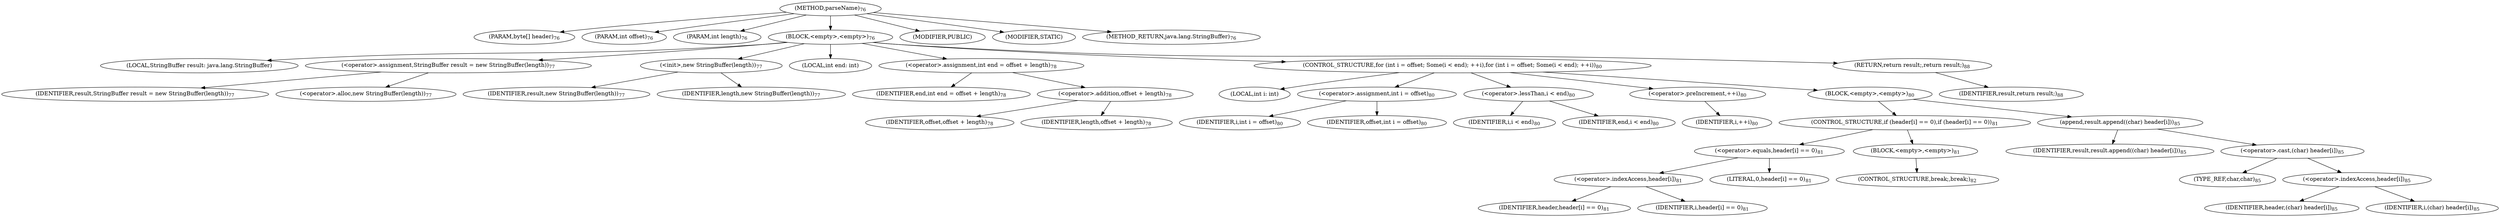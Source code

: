 digraph "parseName" {  
"106" [label = <(METHOD,parseName)<SUB>76</SUB>> ]
"107" [label = <(PARAM,byte[] header)<SUB>76</SUB>> ]
"108" [label = <(PARAM,int offset)<SUB>76</SUB>> ]
"109" [label = <(PARAM,int length)<SUB>76</SUB>> ]
"110" [label = <(BLOCK,&lt;empty&gt;,&lt;empty&gt;)<SUB>76</SUB>> ]
"4" [label = <(LOCAL,StringBuffer result: java.lang.StringBuffer)> ]
"111" [label = <(&lt;operator&gt;.assignment,StringBuffer result = new StringBuffer(length))<SUB>77</SUB>> ]
"112" [label = <(IDENTIFIER,result,StringBuffer result = new StringBuffer(length))<SUB>77</SUB>> ]
"113" [label = <(&lt;operator&gt;.alloc,new StringBuffer(length))<SUB>77</SUB>> ]
"114" [label = <(&lt;init&gt;,new StringBuffer(length))<SUB>77</SUB>> ]
"3" [label = <(IDENTIFIER,result,new StringBuffer(length))<SUB>77</SUB>> ]
"115" [label = <(IDENTIFIER,length,new StringBuffer(length))<SUB>77</SUB>> ]
"116" [label = <(LOCAL,int end: int)> ]
"117" [label = <(&lt;operator&gt;.assignment,int end = offset + length)<SUB>78</SUB>> ]
"118" [label = <(IDENTIFIER,end,int end = offset + length)<SUB>78</SUB>> ]
"119" [label = <(&lt;operator&gt;.addition,offset + length)<SUB>78</SUB>> ]
"120" [label = <(IDENTIFIER,offset,offset + length)<SUB>78</SUB>> ]
"121" [label = <(IDENTIFIER,length,offset + length)<SUB>78</SUB>> ]
"122" [label = <(CONTROL_STRUCTURE,for (int i = offset; Some(i &lt; end); ++i),for (int i = offset; Some(i &lt; end); ++i))<SUB>80</SUB>> ]
"123" [label = <(LOCAL,int i: int)> ]
"124" [label = <(&lt;operator&gt;.assignment,int i = offset)<SUB>80</SUB>> ]
"125" [label = <(IDENTIFIER,i,int i = offset)<SUB>80</SUB>> ]
"126" [label = <(IDENTIFIER,offset,int i = offset)<SUB>80</SUB>> ]
"127" [label = <(&lt;operator&gt;.lessThan,i &lt; end)<SUB>80</SUB>> ]
"128" [label = <(IDENTIFIER,i,i &lt; end)<SUB>80</SUB>> ]
"129" [label = <(IDENTIFIER,end,i &lt; end)<SUB>80</SUB>> ]
"130" [label = <(&lt;operator&gt;.preIncrement,++i)<SUB>80</SUB>> ]
"131" [label = <(IDENTIFIER,i,++i)<SUB>80</SUB>> ]
"132" [label = <(BLOCK,&lt;empty&gt;,&lt;empty&gt;)<SUB>80</SUB>> ]
"133" [label = <(CONTROL_STRUCTURE,if (header[i] == 0),if (header[i] == 0))<SUB>81</SUB>> ]
"134" [label = <(&lt;operator&gt;.equals,header[i] == 0)<SUB>81</SUB>> ]
"135" [label = <(&lt;operator&gt;.indexAccess,header[i])<SUB>81</SUB>> ]
"136" [label = <(IDENTIFIER,header,header[i] == 0)<SUB>81</SUB>> ]
"137" [label = <(IDENTIFIER,i,header[i] == 0)<SUB>81</SUB>> ]
"138" [label = <(LITERAL,0,header[i] == 0)<SUB>81</SUB>> ]
"139" [label = <(BLOCK,&lt;empty&gt;,&lt;empty&gt;)<SUB>81</SUB>> ]
"140" [label = <(CONTROL_STRUCTURE,break;,break;)<SUB>82</SUB>> ]
"141" [label = <(append,result.append((char) header[i]))<SUB>85</SUB>> ]
"142" [label = <(IDENTIFIER,result,result.append((char) header[i]))<SUB>85</SUB>> ]
"143" [label = <(&lt;operator&gt;.cast,(char) header[i])<SUB>85</SUB>> ]
"144" [label = <(TYPE_REF,char,char)<SUB>85</SUB>> ]
"145" [label = <(&lt;operator&gt;.indexAccess,header[i])<SUB>85</SUB>> ]
"146" [label = <(IDENTIFIER,header,(char) header[i])<SUB>85</SUB>> ]
"147" [label = <(IDENTIFIER,i,(char) header[i])<SUB>85</SUB>> ]
"148" [label = <(RETURN,return result;,return result;)<SUB>88</SUB>> ]
"149" [label = <(IDENTIFIER,result,return result;)<SUB>88</SUB>> ]
"150" [label = <(MODIFIER,PUBLIC)> ]
"151" [label = <(MODIFIER,STATIC)> ]
"152" [label = <(METHOD_RETURN,java.lang.StringBuffer)<SUB>76</SUB>> ]
  "106" -> "107" 
  "106" -> "108" 
  "106" -> "109" 
  "106" -> "110" 
  "106" -> "150" 
  "106" -> "151" 
  "106" -> "152" 
  "110" -> "4" 
  "110" -> "111" 
  "110" -> "114" 
  "110" -> "116" 
  "110" -> "117" 
  "110" -> "122" 
  "110" -> "148" 
  "111" -> "112" 
  "111" -> "113" 
  "114" -> "3" 
  "114" -> "115" 
  "117" -> "118" 
  "117" -> "119" 
  "119" -> "120" 
  "119" -> "121" 
  "122" -> "123" 
  "122" -> "124" 
  "122" -> "127" 
  "122" -> "130" 
  "122" -> "132" 
  "124" -> "125" 
  "124" -> "126" 
  "127" -> "128" 
  "127" -> "129" 
  "130" -> "131" 
  "132" -> "133" 
  "132" -> "141" 
  "133" -> "134" 
  "133" -> "139" 
  "134" -> "135" 
  "134" -> "138" 
  "135" -> "136" 
  "135" -> "137" 
  "139" -> "140" 
  "141" -> "142" 
  "141" -> "143" 
  "143" -> "144" 
  "143" -> "145" 
  "145" -> "146" 
  "145" -> "147" 
  "148" -> "149" 
}
